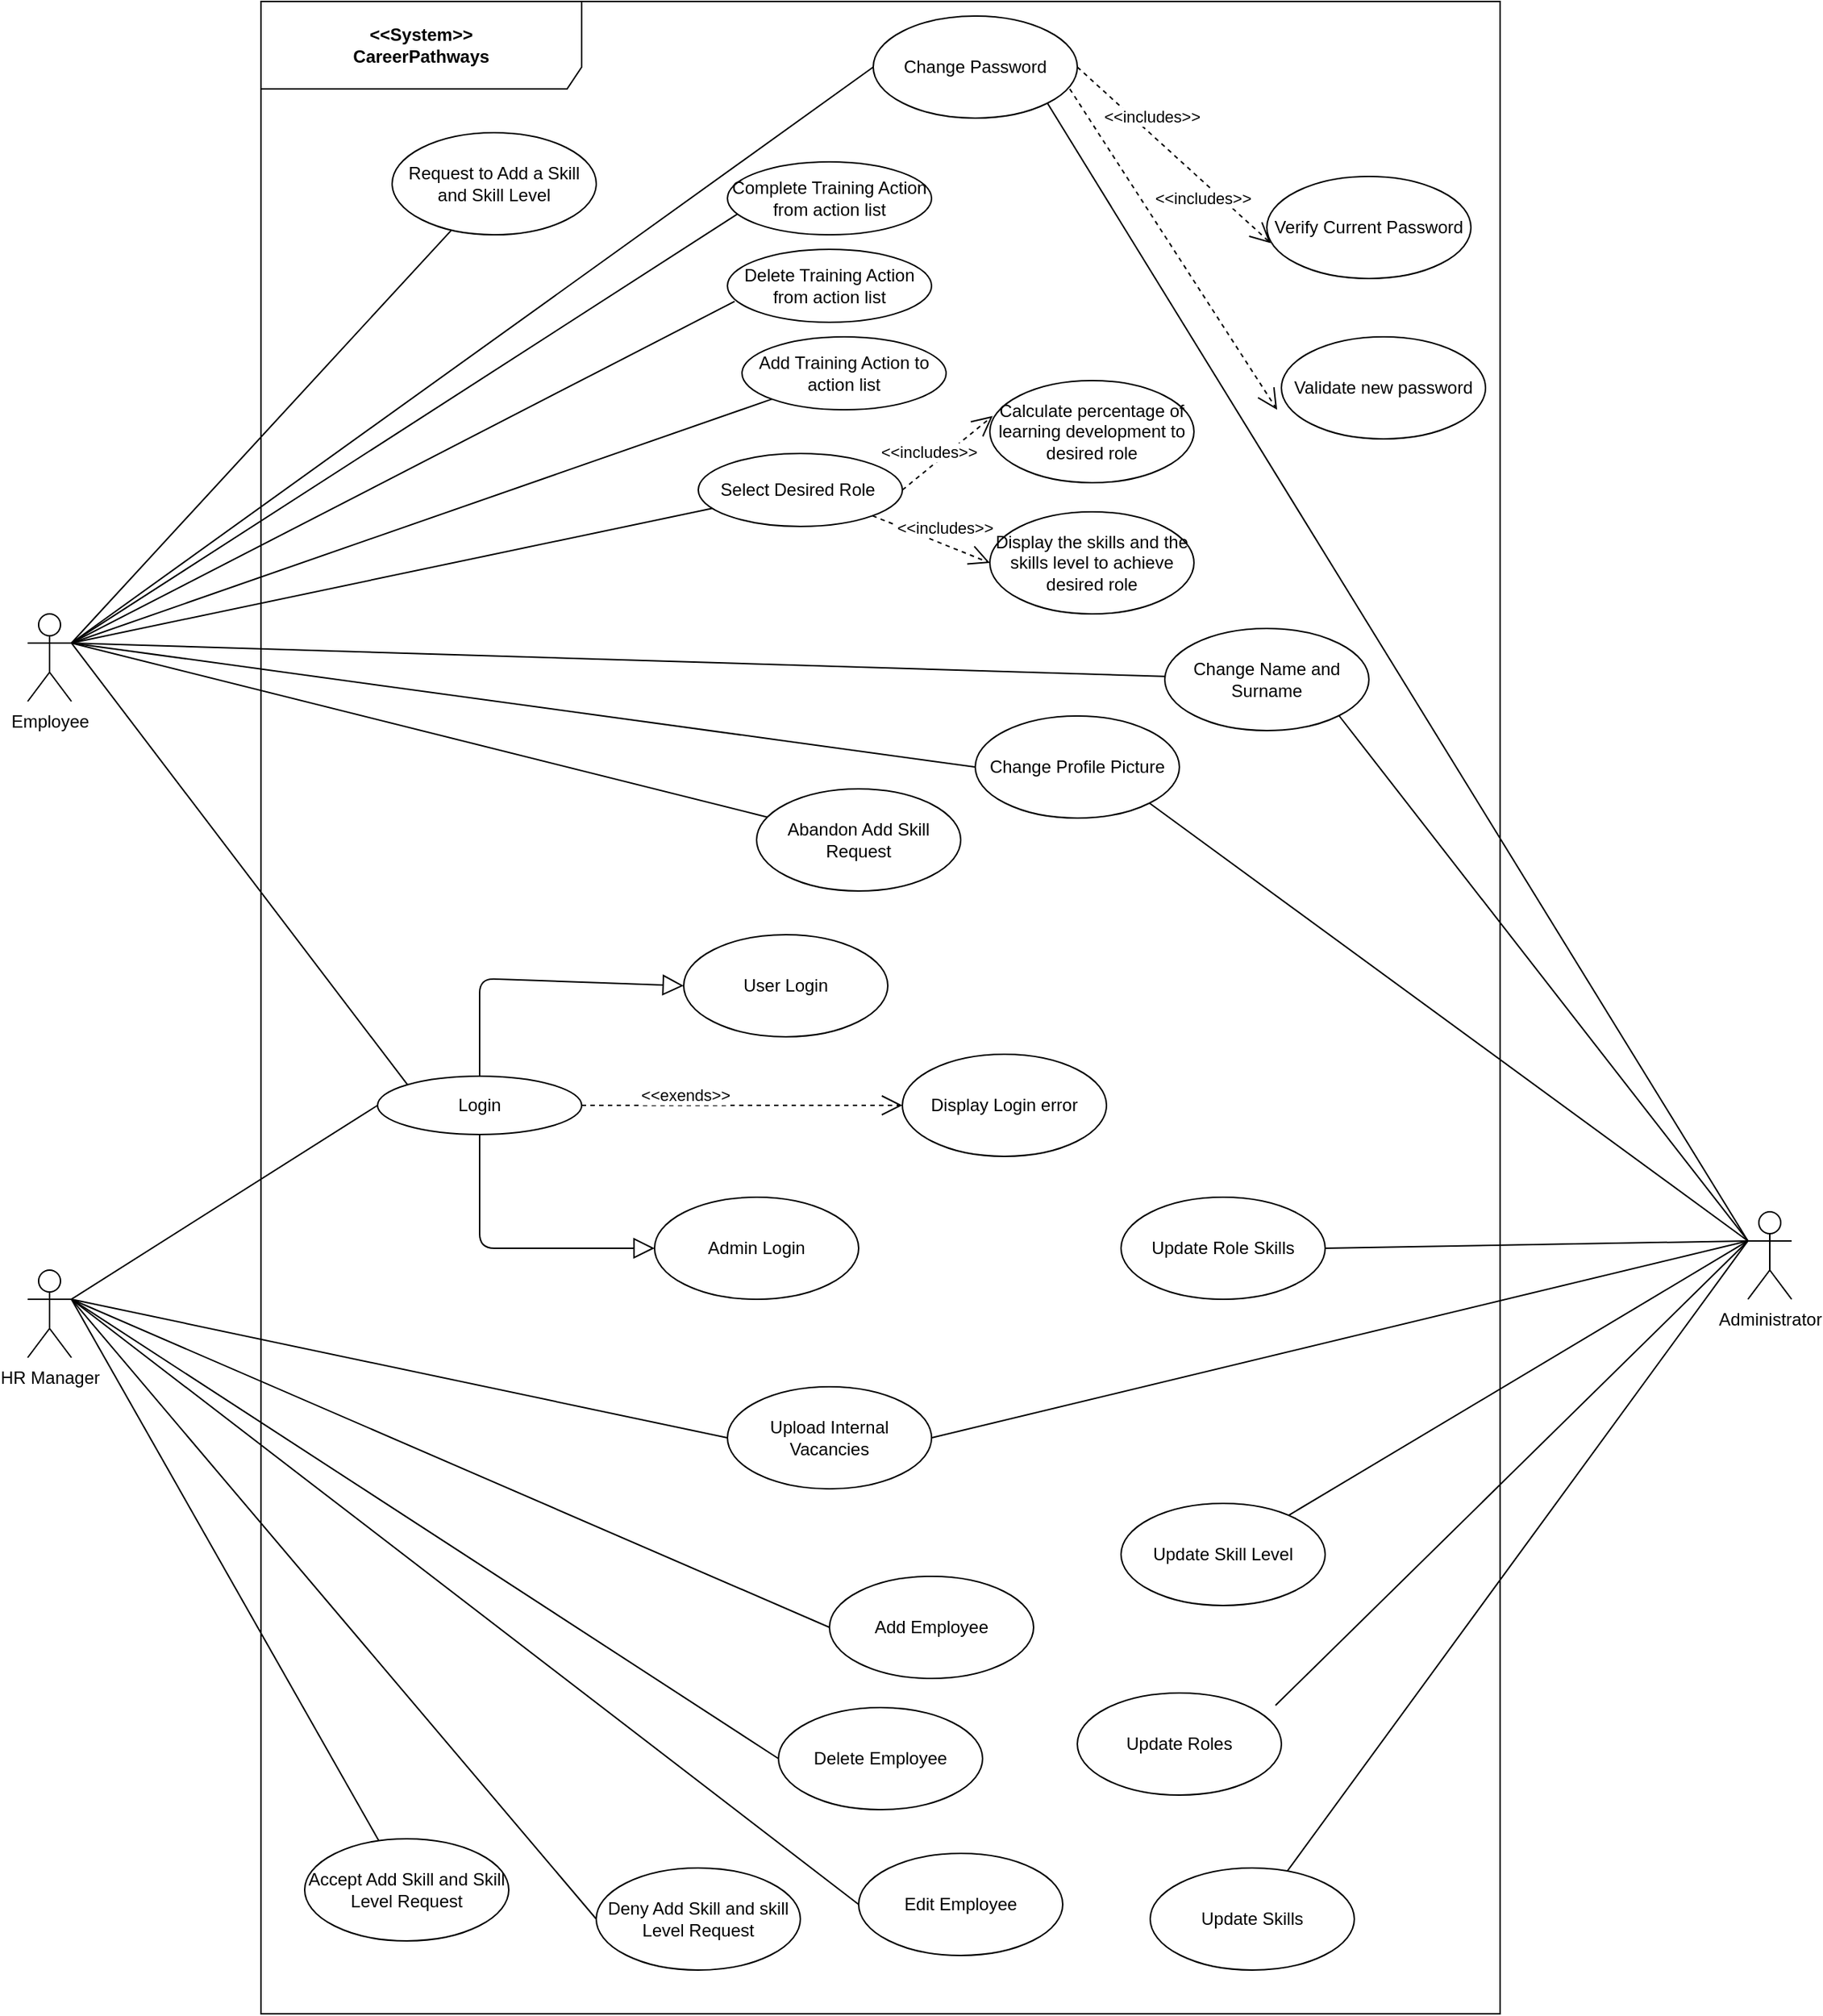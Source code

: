 <mxfile version="13.8.8" type="github">
  <diagram id="giAabpwPuGFfijqy-w_J" name="Page-1">
    <mxGraphModel dx="1450" dy="1015" grid="1" gridSize="10" guides="1" tooltips="1" connect="1" arrows="1" fold="1" page="1" pageScale="1" pageWidth="2336" pageHeight="1654" math="0" shadow="0">
      <root>
        <mxCell id="0" />
        <mxCell id="1" parent="0" />
        <mxCell id="yPrp7qd_ZaBmRegbb4Uq-1" value="&lt;b&gt;&amp;lt;&amp;lt;System&amp;gt;&amp;gt;&lt;br&gt;CareerPathways&lt;/b&gt;" style="shape=umlFrame;whiteSpace=wrap;html=1;width=220;height=60;" vertex="1" parent="1">
          <mxGeometry x="200" y="50" width="850" height="1380" as="geometry" />
        </mxCell>
        <mxCell id="yPrp7qd_ZaBmRegbb4Uq-2" value="Employee" style="shape=umlActor;verticalLabelPosition=bottom;verticalAlign=top;html=1;" vertex="1" parent="1">
          <mxGeometry x="40" y="470" width="30" height="60" as="geometry" />
        </mxCell>
        <mxCell id="yPrp7qd_ZaBmRegbb4Uq-24" value="HR Manager" style="shape=umlActor;verticalLabelPosition=bottom;verticalAlign=top;html=1;" vertex="1" parent="1">
          <mxGeometry x="40" y="920" width="30" height="60" as="geometry" />
        </mxCell>
        <mxCell id="yPrp7qd_ZaBmRegbb4Uq-25" value="Administrator" style="shape=umlActor;verticalLabelPosition=bottom;verticalAlign=top;html=1;" vertex="1" parent="1">
          <mxGeometry x="1220" y="880" width="30" height="60" as="geometry" />
        </mxCell>
        <mxCell id="yPrp7qd_ZaBmRegbb4Uq-27" value="Login" style="ellipse;whiteSpace=wrap;html=1;" vertex="1" parent="1">
          <mxGeometry x="280" y="787" width="140" height="40" as="geometry" />
        </mxCell>
        <mxCell id="yPrp7qd_ZaBmRegbb4Uq-29" value="Add Training Action to action list" style="ellipse;whiteSpace=wrap;html=1;" vertex="1" parent="1">
          <mxGeometry x="530" y="280" width="140" height="50" as="geometry" />
        </mxCell>
        <mxCell id="yPrp7qd_ZaBmRegbb4Uq-31" value="Complete Training Action from action list" style="ellipse;whiteSpace=wrap;html=1;" vertex="1" parent="1">
          <mxGeometry x="520" y="160" width="140" height="50" as="geometry" />
        </mxCell>
        <mxCell id="yPrp7qd_ZaBmRegbb4Uq-32" value="Delete Training Action from action list" style="ellipse;whiteSpace=wrap;html=1;" vertex="1" parent="1">
          <mxGeometry x="520" y="220" width="140" height="50" as="geometry" />
        </mxCell>
        <mxCell id="yPrp7qd_ZaBmRegbb4Uq-35" value="Select Desired Role&amp;nbsp;" style="ellipse;whiteSpace=wrap;html=1;" vertex="1" parent="1">
          <mxGeometry x="500" y="360" width="140" height="50" as="geometry" />
        </mxCell>
        <mxCell id="yPrp7qd_ZaBmRegbb4Uq-36" value="Display the skills and the skills level to achieve desired role" style="ellipse;whiteSpace=wrap;html=1;" vertex="1" parent="1">
          <mxGeometry x="700" y="400" width="140" height="70" as="geometry" />
        </mxCell>
        <mxCell id="yPrp7qd_ZaBmRegbb4Uq-39" value="Change Password" style="ellipse;whiteSpace=wrap;html=1;" vertex="1" parent="1">
          <mxGeometry x="620" y="60" width="140" height="70" as="geometry" />
        </mxCell>
        <mxCell id="yPrp7qd_ZaBmRegbb4Uq-40" value="Verify Current Password" style="ellipse;whiteSpace=wrap;html=1;" vertex="1" parent="1">
          <mxGeometry x="890" y="170" width="140" height="70" as="geometry" />
        </mxCell>
        <mxCell id="yPrp7qd_ZaBmRegbb4Uq-41" value="Display Login error" style="ellipse;whiteSpace=wrap;html=1;" vertex="1" parent="1">
          <mxGeometry x="640" y="772" width="140" height="70" as="geometry" />
        </mxCell>
        <mxCell id="yPrp7qd_ZaBmRegbb4Uq-42" value="Change Name and Surname" style="ellipse;whiteSpace=wrap;html=1;" vertex="1" parent="1">
          <mxGeometry x="820" y="480" width="140" height="70" as="geometry" />
        </mxCell>
        <mxCell id="yPrp7qd_ZaBmRegbb4Uq-43" value="Change Profile Picture" style="ellipse;whiteSpace=wrap;html=1;" vertex="1" parent="1">
          <mxGeometry x="690" y="540" width="140" height="70" as="geometry" />
        </mxCell>
        <mxCell id="yPrp7qd_ZaBmRegbb4Uq-44" value="Calculate percentage of learning development to desired role" style="ellipse;whiteSpace=wrap;html=1;" vertex="1" parent="1">
          <mxGeometry x="700" y="310" width="140" height="70" as="geometry" />
        </mxCell>
        <mxCell id="yPrp7qd_ZaBmRegbb4Uq-45" value="Request to Add a Skill and Skill Level" style="ellipse;whiteSpace=wrap;html=1;" vertex="1" parent="1">
          <mxGeometry x="290" y="140" width="140" height="70" as="geometry" />
        </mxCell>
        <mxCell id="yPrp7qd_ZaBmRegbb4Uq-46" value="Abandon Add Skill Request" style="ellipse;whiteSpace=wrap;html=1;" vertex="1" parent="1">
          <mxGeometry x="540" y="590" width="140" height="70" as="geometry" />
        </mxCell>
        <mxCell id="yPrp7qd_ZaBmRegbb4Uq-47" value="Add Employee" style="ellipse;whiteSpace=wrap;html=1;" vertex="1" parent="1">
          <mxGeometry x="590" y="1130" width="140" height="70" as="geometry" />
        </mxCell>
        <mxCell id="yPrp7qd_ZaBmRegbb4Uq-48" value="Delete Employee" style="ellipse;whiteSpace=wrap;html=1;" vertex="1" parent="1">
          <mxGeometry x="555" y="1220" width="140" height="70" as="geometry" />
        </mxCell>
        <mxCell id="yPrp7qd_ZaBmRegbb4Uq-49" value="Edit Employee" style="ellipse;whiteSpace=wrap;html=1;" vertex="1" parent="1">
          <mxGeometry x="610" y="1320" width="140" height="70" as="geometry" />
        </mxCell>
        <mxCell id="yPrp7qd_ZaBmRegbb4Uq-50" value="Accept Add Skill and Skill Level Request" style="ellipse;whiteSpace=wrap;html=1;" vertex="1" parent="1">
          <mxGeometry x="230" y="1310" width="140" height="70" as="geometry" />
        </mxCell>
        <mxCell id="yPrp7qd_ZaBmRegbb4Uq-52" value="Deny Add Skill and skill Level Request" style="ellipse;whiteSpace=wrap;html=1;" vertex="1" parent="1">
          <mxGeometry x="430" y="1330" width="140" height="70" as="geometry" />
        </mxCell>
        <mxCell id="yPrp7qd_ZaBmRegbb4Uq-56" value="Validate new password" style="ellipse;whiteSpace=wrap;html=1;" vertex="1" parent="1">
          <mxGeometry x="900" y="280" width="140" height="70" as="geometry" />
        </mxCell>
        <mxCell id="yPrp7qd_ZaBmRegbb4Uq-65" value="" style="endArrow=none;endFill=0;endSize=12;html=1;exitX=1;exitY=0.333;exitDx=0;exitDy=0;exitPerimeter=0;" edge="1" parent="1" source="yPrp7qd_ZaBmRegbb4Uq-24" target="yPrp7qd_ZaBmRegbb4Uq-50">
          <mxGeometry width="160" relative="1" as="geometry">
            <mxPoint x="73" y="920" as="sourcePoint" />
            <mxPoint x="230" y="870" as="targetPoint" />
            <Array as="points" />
          </mxGeometry>
        </mxCell>
        <mxCell id="yPrp7qd_ZaBmRegbb4Uq-66" value="" style="endArrow=none;endFill=0;endSize=12;html=1;entryX=0;entryY=0.5;entryDx=0;entryDy=0;exitX=1;exitY=0.333;exitDx=0;exitDy=0;exitPerimeter=0;" edge="1" parent="1" source="yPrp7qd_ZaBmRegbb4Uq-24" target="yPrp7qd_ZaBmRegbb4Uq-52">
          <mxGeometry width="160" relative="1" as="geometry">
            <mxPoint x="80" y="870" as="sourcePoint" />
            <mxPoint x="580" y="1030" as="targetPoint" />
            <Array as="points" />
          </mxGeometry>
        </mxCell>
        <mxCell id="yPrp7qd_ZaBmRegbb4Uq-67" value="" style="endArrow=none;endFill=0;endSize=12;html=1;exitX=1;exitY=0.333;exitDx=0;exitDy=0;exitPerimeter=0;entryX=0;entryY=0.5;entryDx=0;entryDy=0;" edge="1" parent="1" source="yPrp7qd_ZaBmRegbb4Uq-24" target="yPrp7qd_ZaBmRegbb4Uq-49">
          <mxGeometry width="160" relative="1" as="geometry">
            <mxPoint x="180" y="970" as="sourcePoint" />
            <mxPoint x="340" y="970" as="targetPoint" />
            <Array as="points" />
          </mxGeometry>
        </mxCell>
        <mxCell id="yPrp7qd_ZaBmRegbb4Uq-69" value="" style="endArrow=none;endFill=0;endSize=12;html=1;entryX=0;entryY=0.5;entryDx=0;entryDy=0;exitX=1;exitY=0.333;exitDx=0;exitDy=0;exitPerimeter=0;" edge="1" parent="1" source="yPrp7qd_ZaBmRegbb4Uq-24" target="yPrp7qd_ZaBmRegbb4Uq-48">
          <mxGeometry width="160" relative="1" as="geometry">
            <mxPoint x="110" y="960" as="sourcePoint" />
            <mxPoint x="230" y="990" as="targetPoint" />
          </mxGeometry>
        </mxCell>
        <mxCell id="yPrp7qd_ZaBmRegbb4Uq-70" value="" style="endArrow=none;endFill=0;endSize=12;html=1;entryX=0;entryY=0.5;entryDx=0;entryDy=0;exitX=1;exitY=0.333;exitDx=0;exitDy=0;exitPerimeter=0;" edge="1" parent="1" source="yPrp7qd_ZaBmRegbb4Uq-24" target="yPrp7qd_ZaBmRegbb4Uq-47">
          <mxGeometry width="160" relative="1" as="geometry">
            <mxPoint x="60" y="950" as="sourcePoint" />
            <mxPoint x="220" y="950" as="targetPoint" />
          </mxGeometry>
        </mxCell>
        <mxCell id="yPrp7qd_ZaBmRegbb4Uq-71" value="Update Roles" style="ellipse;whiteSpace=wrap;html=1;" vertex="1" parent="1">
          <mxGeometry x="760" y="1210" width="140" height="70" as="geometry" />
        </mxCell>
        <mxCell id="yPrp7qd_ZaBmRegbb4Uq-72" value="Update Skills" style="ellipse;whiteSpace=wrap;html=1;" vertex="1" parent="1">
          <mxGeometry x="810" y="1330" width="140" height="70" as="geometry" />
        </mxCell>
        <mxCell id="yPrp7qd_ZaBmRegbb4Uq-73" value="Update Skill Level" style="ellipse;whiteSpace=wrap;html=1;" vertex="1" parent="1">
          <mxGeometry x="790" y="1080" width="140" height="70" as="geometry" />
        </mxCell>
        <mxCell id="yPrp7qd_ZaBmRegbb4Uq-75" value="Update Role Skills" style="ellipse;whiteSpace=wrap;html=1;" vertex="1" parent="1">
          <mxGeometry x="790" y="870" width="140" height="70" as="geometry" />
        </mxCell>
        <mxCell id="yPrp7qd_ZaBmRegbb4Uq-76" value="" style="endArrow=none;endFill=0;endSize=12;html=1;exitX=0;exitY=0.333;exitDx=0;exitDy=0;exitPerimeter=0;" edge="1" parent="1" source="yPrp7qd_ZaBmRegbb4Uq-25" target="yPrp7qd_ZaBmRegbb4Uq-72">
          <mxGeometry width="160" relative="1" as="geometry">
            <mxPoint x="740" y="1100" as="sourcePoint" />
            <mxPoint x="900" y="1100" as="targetPoint" />
          </mxGeometry>
        </mxCell>
        <mxCell id="yPrp7qd_ZaBmRegbb4Uq-77" value="" style="endArrow=none;endFill=0;endSize=12;html=1;exitX=0;exitY=0.333;exitDx=0;exitDy=0;exitPerimeter=0;entryX=0.971;entryY=0.122;entryDx=0;entryDy=0;entryPerimeter=0;" edge="1" parent="1" source="yPrp7qd_ZaBmRegbb4Uq-25" target="yPrp7qd_ZaBmRegbb4Uq-71">
          <mxGeometry width="160" relative="1" as="geometry">
            <mxPoint x="740" y="1100" as="sourcePoint" />
            <mxPoint x="900" y="1100" as="targetPoint" />
          </mxGeometry>
        </mxCell>
        <mxCell id="yPrp7qd_ZaBmRegbb4Uq-78" value="" style="endArrow=none;endFill=0;endSize=12;html=1;exitX=0;exitY=0.333;exitDx=0;exitDy=0;exitPerimeter=0;" edge="1" parent="1" source="yPrp7qd_ZaBmRegbb4Uq-25" target="yPrp7qd_ZaBmRegbb4Uq-73">
          <mxGeometry width="160" relative="1" as="geometry">
            <mxPoint x="1200" y="1060" as="sourcePoint" />
            <mxPoint x="900" y="1100" as="targetPoint" />
          </mxGeometry>
        </mxCell>
        <mxCell id="yPrp7qd_ZaBmRegbb4Uq-79" value="" style="endArrow=none;endFill=0;endSize=12;html=1;exitX=0;exitY=0.333;exitDx=0;exitDy=0;exitPerimeter=0;entryX=1;entryY=0.5;entryDx=0;entryDy=0;" edge="1" parent="1" source="yPrp7qd_ZaBmRegbb4Uq-25" target="yPrp7qd_ZaBmRegbb4Uq-75">
          <mxGeometry width="160" relative="1" as="geometry">
            <mxPoint x="740" y="1100" as="sourcePoint" />
            <mxPoint x="900" y="1100" as="targetPoint" />
          </mxGeometry>
        </mxCell>
        <mxCell id="yPrp7qd_ZaBmRegbb4Uq-81" value="Upload Internal Vacancies" style="ellipse;whiteSpace=wrap;html=1;" vertex="1" parent="1">
          <mxGeometry x="520" y="1000" width="140" height="70" as="geometry" />
        </mxCell>
        <mxCell id="yPrp7qd_ZaBmRegbb4Uq-82" value="" style="endArrow=none;endFill=0;endSize=12;html=1;exitX=1;exitY=0.333;exitDx=0;exitDy=0;exitPerimeter=0;entryX=0;entryY=0.5;entryDx=0;entryDy=0;" edge="1" parent="1" source="yPrp7qd_ZaBmRegbb4Uq-24" target="yPrp7qd_ZaBmRegbb4Uq-81">
          <mxGeometry width="160" relative="1" as="geometry">
            <mxPoint x="410" y="850" as="sourcePoint" />
            <mxPoint x="570" y="850" as="targetPoint" />
            <Array as="points" />
          </mxGeometry>
        </mxCell>
        <mxCell id="yPrp7qd_ZaBmRegbb4Uq-85" value="" style="endArrow=none;endFill=0;endSize=12;html=1;exitX=1;exitY=0.333;exitDx=0;exitDy=0;exitPerimeter=0;" edge="1" parent="1" source="yPrp7qd_ZaBmRegbb4Uq-2" target="yPrp7qd_ZaBmRegbb4Uq-46">
          <mxGeometry width="160" relative="1" as="geometry">
            <mxPoint x="380" y="600" as="sourcePoint" />
            <mxPoint x="540" y="600" as="targetPoint" />
            <Array as="points" />
          </mxGeometry>
        </mxCell>
        <mxCell id="yPrp7qd_ZaBmRegbb4Uq-86" value="" style="endArrow=none;endFill=0;endSize=12;html=1;exitX=1;exitY=0.333;exitDx=0;exitDy=0;exitPerimeter=0;" edge="1" parent="1" source="yPrp7qd_ZaBmRegbb4Uq-2" target="yPrp7qd_ZaBmRegbb4Uq-35">
          <mxGeometry width="160" relative="1" as="geometry">
            <mxPoint x="380" y="600" as="sourcePoint" />
            <mxPoint x="540" y="600" as="targetPoint" />
          </mxGeometry>
        </mxCell>
        <mxCell id="yPrp7qd_ZaBmRegbb4Uq-87" value="" style="endArrow=none;endFill=0;endSize=12;html=1;exitX=1;exitY=0.333;exitDx=0;exitDy=0;exitPerimeter=0;" edge="1" parent="1" source="yPrp7qd_ZaBmRegbb4Uq-2" target="yPrp7qd_ZaBmRegbb4Uq-45">
          <mxGeometry width="160" relative="1" as="geometry">
            <mxPoint x="380" y="740" as="sourcePoint" />
            <mxPoint x="540" y="740" as="targetPoint" />
          </mxGeometry>
        </mxCell>
        <mxCell id="yPrp7qd_ZaBmRegbb4Uq-88" value="" style="endArrow=none;endFill=0;endSize=12;html=1;exitX=1;exitY=0.333;exitDx=0;exitDy=0;exitPerimeter=0;entryX=0.035;entryY=0.714;entryDx=0;entryDy=0;entryPerimeter=0;" edge="1" parent="1" source="yPrp7qd_ZaBmRegbb4Uq-2" target="yPrp7qd_ZaBmRegbb4Uq-32">
          <mxGeometry width="160" relative="1" as="geometry">
            <mxPoint x="380" y="600" as="sourcePoint" />
            <mxPoint x="540" y="600" as="targetPoint" />
          </mxGeometry>
        </mxCell>
        <mxCell id="yPrp7qd_ZaBmRegbb4Uq-89" value="" style="endArrow=none;endFill=0;endSize=12;html=1;exitX=1;exitY=0.333;exitDx=0;exitDy=0;exitPerimeter=0;entryX=0;entryY=0.5;entryDx=0;entryDy=0;" edge="1" parent="1" source="yPrp7qd_ZaBmRegbb4Uq-2" target="yPrp7qd_ZaBmRegbb4Uq-43">
          <mxGeometry width="160" relative="1" as="geometry">
            <mxPoint x="380" y="600" as="sourcePoint" />
            <mxPoint x="540" y="600" as="targetPoint" />
          </mxGeometry>
        </mxCell>
        <mxCell id="yPrp7qd_ZaBmRegbb4Uq-90" value="" style="endArrow=none;endFill=0;endSize=12;html=1;entryX=0.05;entryY=0.714;entryDx=0;entryDy=0;entryPerimeter=0;exitX=1;exitY=0.333;exitDx=0;exitDy=0;exitPerimeter=0;" edge="1" parent="1" source="yPrp7qd_ZaBmRegbb4Uq-2" target="yPrp7qd_ZaBmRegbb4Uq-31">
          <mxGeometry width="160" relative="1" as="geometry">
            <mxPoint x="70" y="510" as="sourcePoint" />
            <mxPoint x="540" y="600" as="targetPoint" />
          </mxGeometry>
        </mxCell>
        <mxCell id="yPrp7qd_ZaBmRegbb4Uq-91" value="" style="endArrow=none;endFill=0;endSize=12;html=1;exitX=1;exitY=0.333;exitDx=0;exitDy=0;exitPerimeter=0;" edge="1" parent="1" source="yPrp7qd_ZaBmRegbb4Uq-2" target="yPrp7qd_ZaBmRegbb4Uq-42">
          <mxGeometry width="160" relative="1" as="geometry">
            <mxPoint x="380" y="600" as="sourcePoint" />
            <mxPoint x="540" y="600" as="targetPoint" />
          </mxGeometry>
        </mxCell>
        <mxCell id="yPrp7qd_ZaBmRegbb4Uq-92" value="" style="endArrow=none;endFill=0;endSize=12;html=1;exitX=1;exitY=0.333;exitDx=0;exitDy=0;exitPerimeter=0;entryX=0;entryY=0.5;entryDx=0;entryDy=0;" edge="1" parent="1" source="yPrp7qd_ZaBmRegbb4Uq-2" target="yPrp7qd_ZaBmRegbb4Uq-39">
          <mxGeometry width="160" relative="1" as="geometry">
            <mxPoint x="380" y="600" as="sourcePoint" />
            <mxPoint x="540" y="600" as="targetPoint" />
          </mxGeometry>
        </mxCell>
        <mxCell id="yPrp7qd_ZaBmRegbb4Uq-93" value="" style="endArrow=none;endFill=0;endSize=12;html=1;exitX=1;exitY=0.333;exitDx=0;exitDy=0;exitPerimeter=0;entryX=0;entryY=1;entryDx=0;entryDy=0;" edge="1" parent="1" source="yPrp7qd_ZaBmRegbb4Uq-2" target="yPrp7qd_ZaBmRegbb4Uq-29">
          <mxGeometry width="160" relative="1" as="geometry">
            <mxPoint x="380" y="600" as="sourcePoint" />
            <mxPoint x="540" y="600" as="targetPoint" />
          </mxGeometry>
        </mxCell>
        <mxCell id="yPrp7qd_ZaBmRegbb4Uq-95" value="" style="endArrow=none;endFill=0;endSize=12;html=1;exitX=1;exitY=0.333;exitDx=0;exitDy=0;exitPerimeter=0;entryX=0;entryY=0;entryDx=0;entryDy=0;" edge="1" parent="1" source="yPrp7qd_ZaBmRegbb4Uq-2" target="yPrp7qd_ZaBmRegbb4Uq-27">
          <mxGeometry width="160" relative="1" as="geometry">
            <mxPoint x="380" y="600" as="sourcePoint" />
            <mxPoint x="540" y="600" as="targetPoint" />
          </mxGeometry>
        </mxCell>
        <mxCell id="yPrp7qd_ZaBmRegbb4Uq-96" value="" style="endArrow=open;endFill=1;endSize=12;html=1;dashed=1;exitX=1;exitY=0.5;exitDx=0;exitDy=0;" edge="1" parent="1" source="yPrp7qd_ZaBmRegbb4Uq-27" target="yPrp7qd_ZaBmRegbb4Uq-41">
          <mxGeometry width="160" relative="1" as="geometry">
            <mxPoint x="650" y="420" as="sourcePoint" />
            <mxPoint x="810" y="420" as="targetPoint" />
          </mxGeometry>
        </mxCell>
        <mxCell id="yPrp7qd_ZaBmRegbb4Uq-97" value="&amp;lt;&amp;lt;exends&amp;gt;&amp;gt;" style="edgeLabel;html=1;align=center;verticalAlign=middle;resizable=0;points=[];" vertex="1" connectable="0" parent="yPrp7qd_ZaBmRegbb4Uq-96">
          <mxGeometry x="-0.364" y="7" relative="1" as="geometry">
            <mxPoint x="1" as="offset" />
          </mxGeometry>
        </mxCell>
        <mxCell id="yPrp7qd_ZaBmRegbb4Uq-98" value="" style="endArrow=open;endFill=1;endSize=12;html=1;dashed=1;exitX=1;exitY=0.5;exitDx=0;exitDy=0;entryX=0.019;entryY=0.653;entryDx=0;entryDy=0;entryPerimeter=0;" edge="1" parent="1" source="yPrp7qd_ZaBmRegbb4Uq-39" target="yPrp7qd_ZaBmRegbb4Uq-40">
          <mxGeometry width="160" relative="1" as="geometry">
            <mxPoint x="650" y="570" as="sourcePoint" />
            <mxPoint x="810" y="570" as="targetPoint" />
          </mxGeometry>
        </mxCell>
        <mxCell id="yPrp7qd_ZaBmRegbb4Uq-99" value="&amp;lt;&amp;lt;includes&amp;gt;&amp;gt;" style="edgeLabel;html=1;align=center;verticalAlign=middle;resizable=0;points=[];" vertex="1" connectable="0" parent="yPrp7qd_ZaBmRegbb4Uq-98">
          <mxGeometry x="-0.323" y="9" relative="1" as="geometry">
            <mxPoint as="offset" />
          </mxGeometry>
        </mxCell>
        <mxCell id="yPrp7qd_ZaBmRegbb4Uq-100" value="" style="endArrow=open;endFill=1;endSize=12;html=1;dashed=1;exitX=0.963;exitY=0.714;exitDx=0;exitDy=0;entryX=-0.021;entryY=0.714;entryDx=0;entryDy=0;entryPerimeter=0;exitPerimeter=0;" edge="1" parent="1" source="yPrp7qd_ZaBmRegbb4Uq-39" target="yPrp7qd_ZaBmRegbb4Uq-56">
          <mxGeometry width="160" relative="1" as="geometry">
            <mxPoint x="650" y="570" as="sourcePoint" />
            <mxPoint x="810" y="570" as="targetPoint" />
          </mxGeometry>
        </mxCell>
        <mxCell id="yPrp7qd_ZaBmRegbb4Uq-101" value="&amp;lt;&amp;lt;includes&amp;gt;&amp;gt;" style="edgeLabel;html=1;align=center;verticalAlign=middle;resizable=0;points=[];" vertex="1" connectable="0" parent="yPrp7qd_ZaBmRegbb4Uq-100">
          <mxGeometry x="-0.365" y="12" relative="1" as="geometry">
            <mxPoint x="35.92" y="12.08" as="offset" />
          </mxGeometry>
        </mxCell>
        <mxCell id="yPrp7qd_ZaBmRegbb4Uq-102" value="" style="endArrow=open;endFill=1;endSize=12;html=1;dashed=1;exitX=1;exitY=0.5;exitDx=0;exitDy=0;entryX=0.014;entryY=0.347;entryDx=0;entryDy=0;entryPerimeter=0;" edge="1" parent="1" source="yPrp7qd_ZaBmRegbb4Uq-35" target="yPrp7qd_ZaBmRegbb4Uq-44">
          <mxGeometry width="160" relative="1" as="geometry">
            <mxPoint x="650" y="780" as="sourcePoint" />
            <mxPoint x="810" y="780" as="targetPoint" />
          </mxGeometry>
        </mxCell>
        <mxCell id="yPrp7qd_ZaBmRegbb4Uq-103" value="&amp;lt;&amp;lt;includes&amp;gt;&amp;gt;" style="edgeLabel;html=1;align=center;verticalAlign=middle;resizable=0;points=[];" vertex="1" connectable="0" parent="yPrp7qd_ZaBmRegbb4Uq-102">
          <mxGeometry x="-0.262" y="10" relative="1" as="geometry">
            <mxPoint x="1" as="offset" />
          </mxGeometry>
        </mxCell>
        <mxCell id="yPrp7qd_ZaBmRegbb4Uq-104" value="" style="endArrow=open;endFill=1;endSize=12;html=1;dashed=1;exitX=1;exitY=1;exitDx=0;exitDy=0;entryX=0;entryY=0.5;entryDx=0;entryDy=0;" edge="1" parent="1" source="yPrp7qd_ZaBmRegbb4Uq-35" target="yPrp7qd_ZaBmRegbb4Uq-36">
          <mxGeometry width="160" relative="1" as="geometry">
            <mxPoint x="650" y="780" as="sourcePoint" />
            <mxPoint x="810" y="780" as="targetPoint" />
          </mxGeometry>
        </mxCell>
        <mxCell id="yPrp7qd_ZaBmRegbb4Uq-105" value="&amp;lt;&amp;lt;includes&amp;gt;&amp;gt;" style="edgeLabel;html=1;align=center;verticalAlign=middle;resizable=0;points=[];" vertex="1" connectable="0" parent="yPrp7qd_ZaBmRegbb4Uq-104">
          <mxGeometry x="0.122" y="11" relative="1" as="geometry">
            <mxPoint as="offset" />
          </mxGeometry>
        </mxCell>
        <mxCell id="yPrp7qd_ZaBmRegbb4Uq-108" value="" style="endArrow=none;endFill=0;endSize=12;html=1;exitX=0;exitY=0.333;exitDx=0;exitDy=0;exitPerimeter=0;entryX=1;entryY=1;entryDx=0;entryDy=0;" edge="1" parent="1" source="yPrp7qd_ZaBmRegbb4Uq-25" target="yPrp7qd_ZaBmRegbb4Uq-43">
          <mxGeometry width="160" relative="1" as="geometry">
            <mxPoint x="610" y="600" as="sourcePoint" />
            <mxPoint x="770" y="600" as="targetPoint" />
          </mxGeometry>
        </mxCell>
        <mxCell id="yPrp7qd_ZaBmRegbb4Uq-109" value="" style="endArrow=none;endFill=0;endSize=12;html=1;exitX=0;exitY=0.333;exitDx=0;exitDy=0;exitPerimeter=0;entryX=1;entryY=1;entryDx=0;entryDy=0;" edge="1" parent="1" source="yPrp7qd_ZaBmRegbb4Uq-25" target="yPrp7qd_ZaBmRegbb4Uq-42">
          <mxGeometry width="160" relative="1" as="geometry">
            <mxPoint x="1250.5" y="877.25" as="sourcePoint" />
            <mxPoint x="779.997" y="556.999" as="targetPoint" />
          </mxGeometry>
        </mxCell>
        <mxCell id="yPrp7qd_ZaBmRegbb4Uq-110" value="" style="endArrow=none;endFill=0;endSize=12;html=1;entryX=1;entryY=1;entryDx=0;entryDy=0;exitX=0;exitY=0.333;exitDx=0;exitDy=0;exitPerimeter=0;" edge="1" parent="1" source="yPrp7qd_ZaBmRegbb4Uq-25" target="yPrp7qd_ZaBmRegbb4Uq-39">
          <mxGeometry width="160" relative="1" as="geometry">
            <mxPoint x="1220" y="760" as="sourcePoint" />
            <mxPoint x="770" y="590" as="targetPoint" />
          </mxGeometry>
        </mxCell>
        <mxCell id="yPrp7qd_ZaBmRegbb4Uq-111" value="" style="endArrow=none;endFill=0;endSize=12;html=1;exitX=0;exitY=0.333;exitDx=0;exitDy=0;exitPerimeter=0;entryX=1;entryY=0.5;entryDx=0;entryDy=0;" edge="1" parent="1" source="yPrp7qd_ZaBmRegbb4Uq-25" target="yPrp7qd_ZaBmRegbb4Uq-81">
          <mxGeometry width="160" relative="1" as="geometry">
            <mxPoint x="540" y="850" as="sourcePoint" />
            <mxPoint x="700" y="850" as="targetPoint" />
          </mxGeometry>
        </mxCell>
        <mxCell id="yPrp7qd_ZaBmRegbb4Uq-112" value="" style="endArrow=none;endFill=0;endSize=12;html=1;exitX=1;exitY=0.333;exitDx=0;exitDy=0;exitPerimeter=0;entryX=0;entryY=0.5;entryDx=0;entryDy=0;" edge="1" parent="1" source="yPrp7qd_ZaBmRegbb4Uq-24" target="yPrp7qd_ZaBmRegbb4Uq-27">
          <mxGeometry width="160" relative="1" as="geometry">
            <mxPoint x="480" y="870" as="sourcePoint" />
            <mxPoint x="640" y="870" as="targetPoint" />
          </mxGeometry>
        </mxCell>
        <mxCell id="yPrp7qd_ZaBmRegbb4Uq-113" value="User Login" style="ellipse;whiteSpace=wrap;html=1;" vertex="1" parent="1">
          <mxGeometry x="490" y="690" width="140" height="70" as="geometry" />
        </mxCell>
        <mxCell id="yPrp7qd_ZaBmRegbb4Uq-116" value="Admin Login" style="ellipse;whiteSpace=wrap;html=1;" vertex="1" parent="1">
          <mxGeometry x="470" y="870" width="140" height="70" as="geometry" />
        </mxCell>
        <mxCell id="yPrp7qd_ZaBmRegbb4Uq-117" value="" style="endArrow=block;endFill=0;endSize=12;html=1;exitX=0.5;exitY=0;exitDx=0;exitDy=0;entryX=0;entryY=0.5;entryDx=0;entryDy=0;" edge="1" parent="1" source="yPrp7qd_ZaBmRegbb4Uq-27" target="yPrp7qd_ZaBmRegbb4Uq-113">
          <mxGeometry width="160" relative="1" as="geometry">
            <mxPoint x="480" y="870" as="sourcePoint" />
            <mxPoint x="470" y="720" as="targetPoint" />
            <Array as="points">
              <mxPoint x="350" y="720" />
            </Array>
          </mxGeometry>
        </mxCell>
        <mxCell id="yPrp7qd_ZaBmRegbb4Uq-118" value="" style="endArrow=block;endFill=0;endSize=12;html=1;exitX=0.5;exitY=1;exitDx=0;exitDy=0;entryX=0;entryY=0.5;entryDx=0;entryDy=0;" edge="1" parent="1" source="yPrp7qd_ZaBmRegbb4Uq-27" target="yPrp7qd_ZaBmRegbb4Uq-116">
          <mxGeometry width="160" relative="1" as="geometry">
            <mxPoint x="480" y="870" as="sourcePoint" />
            <mxPoint x="640" y="870" as="targetPoint" />
            <Array as="points">
              <mxPoint x="350" y="905" />
            </Array>
          </mxGeometry>
        </mxCell>
      </root>
    </mxGraphModel>
  </diagram>
</mxfile>
